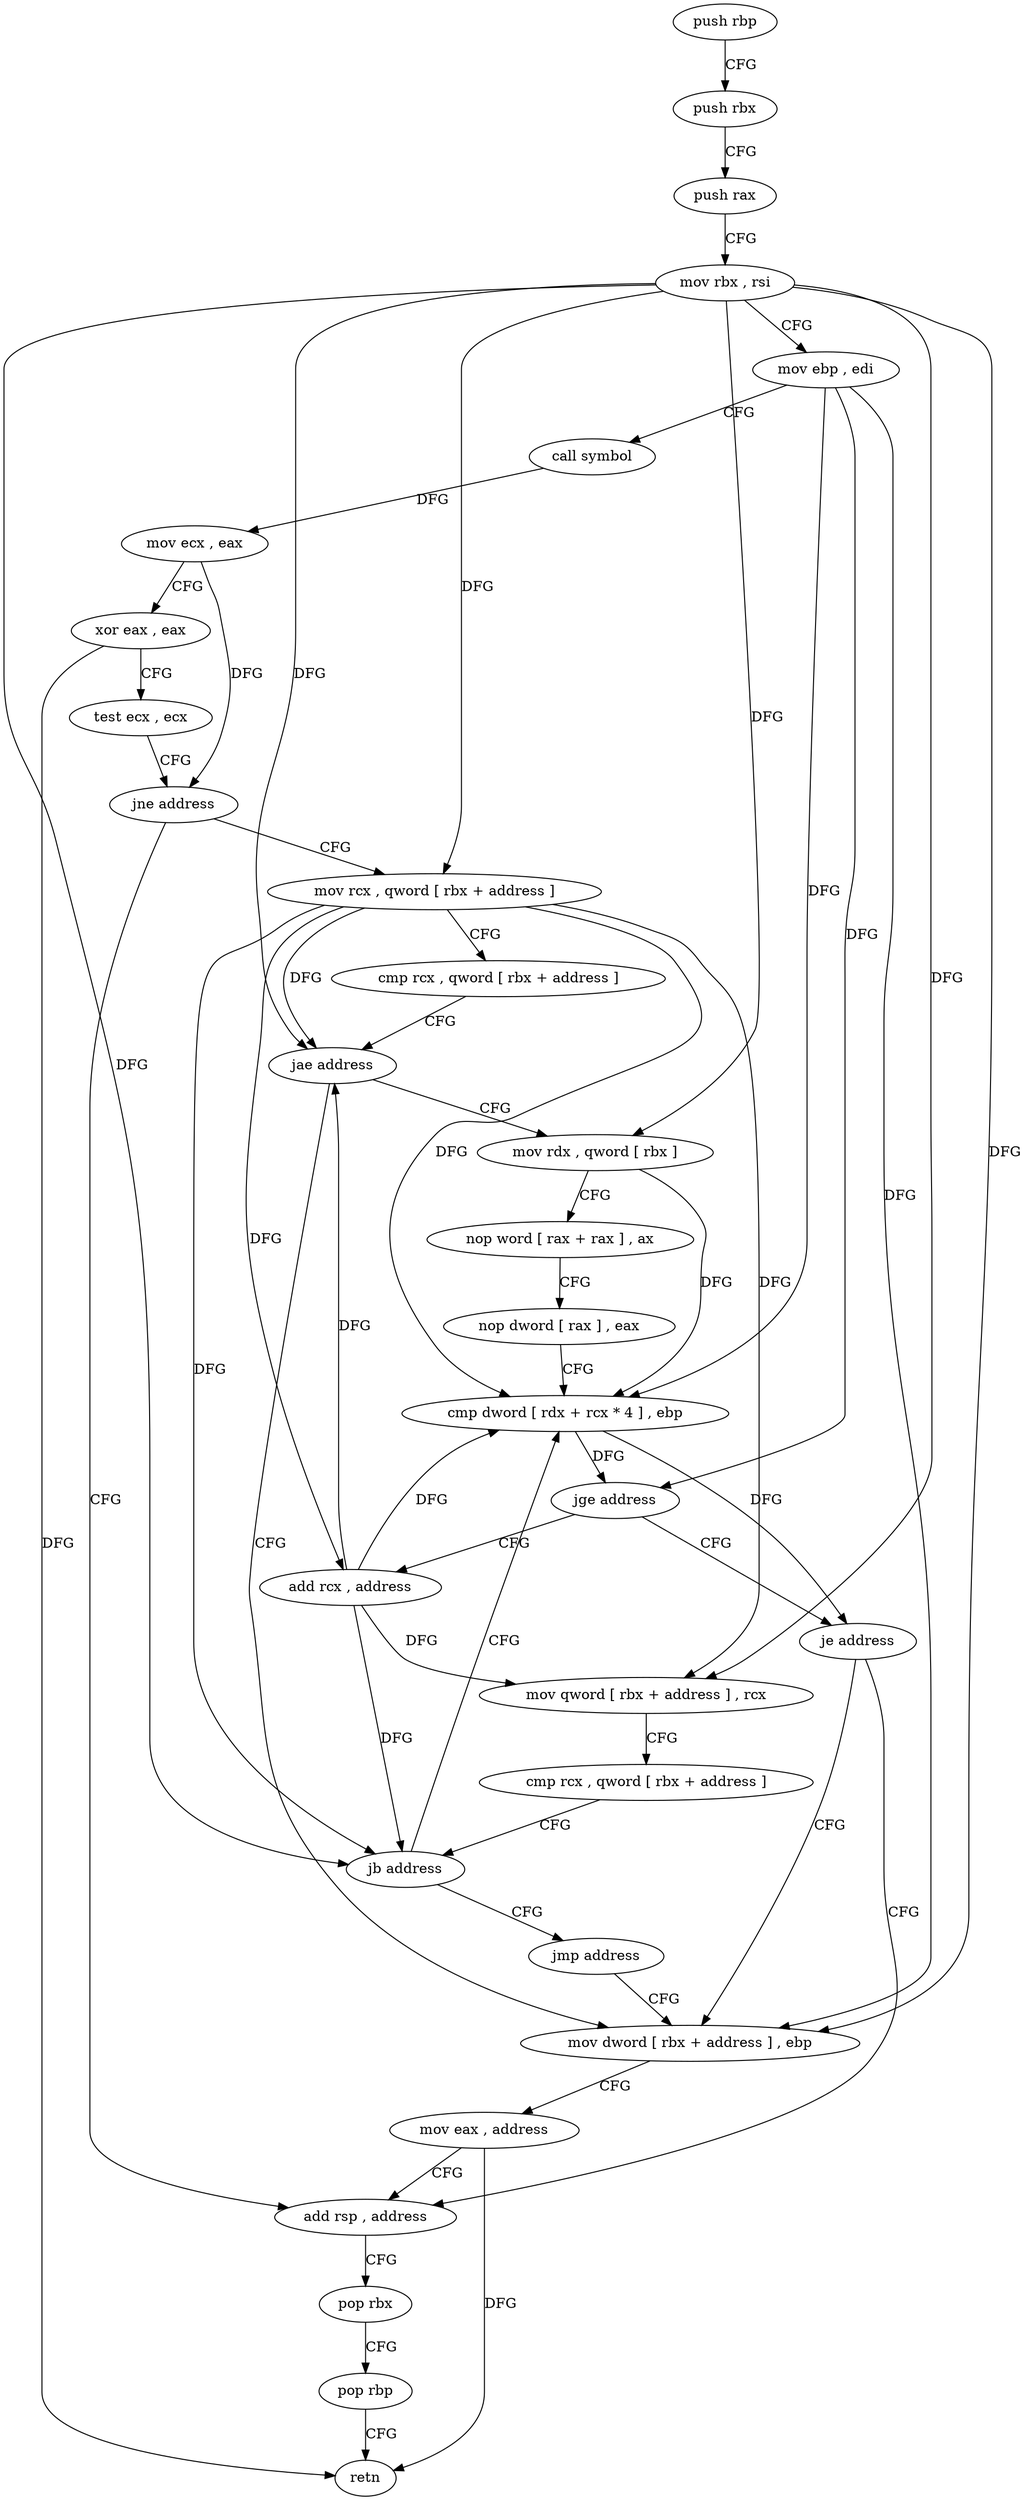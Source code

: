 digraph "func" {
"4255488" [label = "push rbp" ]
"4255489" [label = "push rbx" ]
"4255490" [label = "push rax" ]
"4255491" [label = "mov rbx , rsi" ]
"4255494" [label = "mov ebp , edi" ]
"4255496" [label = "call symbol" ]
"4255501" [label = "mov ecx , eax" ]
"4255503" [label = "xor eax , eax" ]
"4255505" [label = "test ecx , ecx" ]
"4255507" [label = "jne address" ]
"4255567" [label = "add rsp , address" ]
"4255509" [label = "mov rcx , qword [ rbx + address ]" ]
"4255571" [label = "pop rbx" ]
"4255572" [label = "pop rbp" ]
"4255573" [label = "retn" ]
"4255513" [label = "cmp rcx , qword [ rbx + address ]" ]
"4255517" [label = "jae address" ]
"4255559" [label = "mov dword [ rbx + address ] , ebp" ]
"4255519" [label = "mov rdx , qword [ rbx ]" ]
"4255562" [label = "mov eax , address" ]
"4255522" [label = "nop word [ rax + rax ] , ax" ]
"4255532" [label = "nop dword [ rax ] , eax" ]
"4255536" [label = "cmp dword [ rdx + rcx * 4 ] , ebp" ]
"4255557" [label = "je address" ]
"4255541" [label = "add rcx , address" ]
"4255545" [label = "mov qword [ rbx + address ] , rcx" ]
"4255549" [label = "cmp rcx , qword [ rbx + address ]" ]
"4255553" [label = "jb address" ]
"4255555" [label = "jmp address" ]
"4255539" [label = "jge address" ]
"4255488" -> "4255489" [ label = "CFG" ]
"4255489" -> "4255490" [ label = "CFG" ]
"4255490" -> "4255491" [ label = "CFG" ]
"4255491" -> "4255494" [ label = "CFG" ]
"4255491" -> "4255509" [ label = "DFG" ]
"4255491" -> "4255517" [ label = "DFG" ]
"4255491" -> "4255559" [ label = "DFG" ]
"4255491" -> "4255519" [ label = "DFG" ]
"4255491" -> "4255545" [ label = "DFG" ]
"4255491" -> "4255553" [ label = "DFG" ]
"4255494" -> "4255496" [ label = "CFG" ]
"4255494" -> "4255559" [ label = "DFG" ]
"4255494" -> "4255536" [ label = "DFG" ]
"4255494" -> "4255539" [ label = "DFG" ]
"4255496" -> "4255501" [ label = "DFG" ]
"4255501" -> "4255503" [ label = "CFG" ]
"4255501" -> "4255507" [ label = "DFG" ]
"4255503" -> "4255505" [ label = "CFG" ]
"4255503" -> "4255573" [ label = "DFG" ]
"4255505" -> "4255507" [ label = "CFG" ]
"4255507" -> "4255567" [ label = "CFG" ]
"4255507" -> "4255509" [ label = "CFG" ]
"4255567" -> "4255571" [ label = "CFG" ]
"4255509" -> "4255513" [ label = "CFG" ]
"4255509" -> "4255517" [ label = "DFG" ]
"4255509" -> "4255536" [ label = "DFG" ]
"4255509" -> "4255541" [ label = "DFG" ]
"4255509" -> "4255545" [ label = "DFG" ]
"4255509" -> "4255553" [ label = "DFG" ]
"4255571" -> "4255572" [ label = "CFG" ]
"4255572" -> "4255573" [ label = "CFG" ]
"4255513" -> "4255517" [ label = "CFG" ]
"4255517" -> "4255559" [ label = "CFG" ]
"4255517" -> "4255519" [ label = "CFG" ]
"4255559" -> "4255562" [ label = "CFG" ]
"4255519" -> "4255522" [ label = "CFG" ]
"4255519" -> "4255536" [ label = "DFG" ]
"4255562" -> "4255567" [ label = "CFG" ]
"4255562" -> "4255573" [ label = "DFG" ]
"4255522" -> "4255532" [ label = "CFG" ]
"4255532" -> "4255536" [ label = "CFG" ]
"4255536" -> "4255539" [ label = "DFG" ]
"4255536" -> "4255557" [ label = "DFG" ]
"4255557" -> "4255567" [ label = "CFG" ]
"4255557" -> "4255559" [ label = "CFG" ]
"4255541" -> "4255545" [ label = "DFG" ]
"4255541" -> "4255536" [ label = "DFG" ]
"4255541" -> "4255517" [ label = "DFG" ]
"4255541" -> "4255553" [ label = "DFG" ]
"4255545" -> "4255549" [ label = "CFG" ]
"4255549" -> "4255553" [ label = "CFG" ]
"4255553" -> "4255536" [ label = "CFG" ]
"4255553" -> "4255555" [ label = "CFG" ]
"4255555" -> "4255559" [ label = "CFG" ]
"4255539" -> "4255557" [ label = "CFG" ]
"4255539" -> "4255541" [ label = "CFG" ]
}
